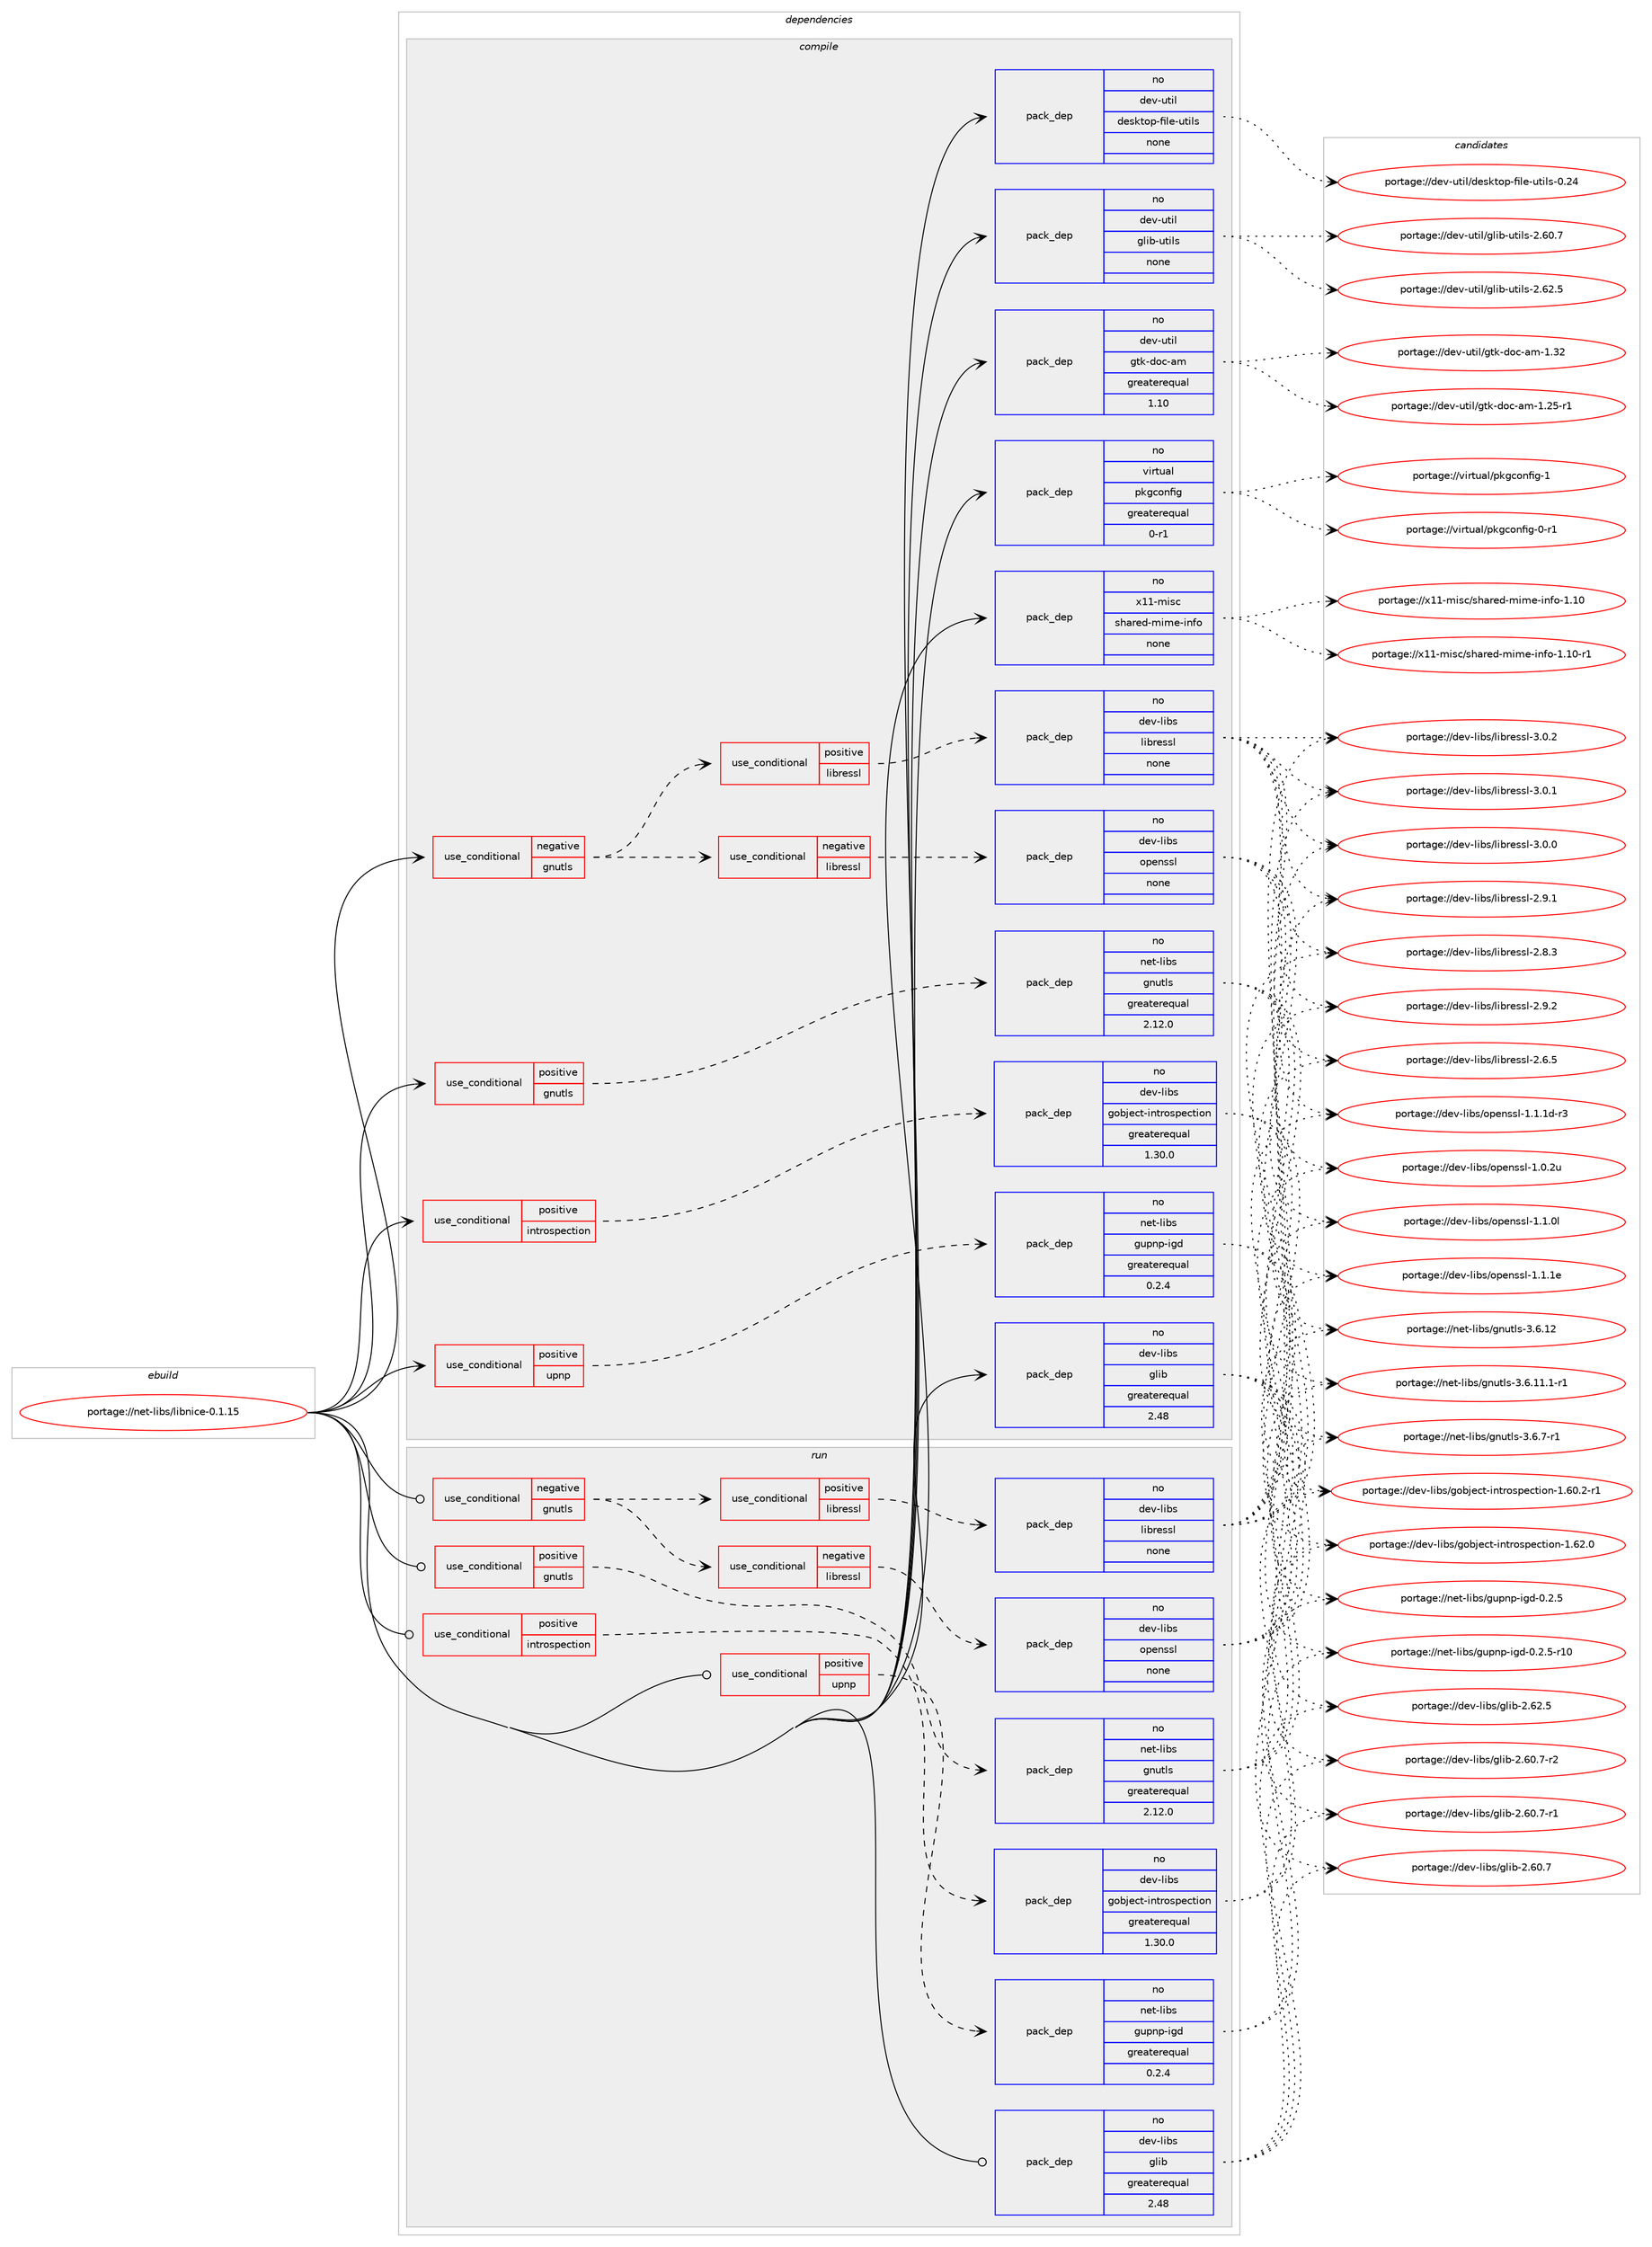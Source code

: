 digraph prolog {

# *************
# Graph options
# *************

newrank=true;
concentrate=true;
compound=true;
graph [rankdir=LR,fontname=Helvetica,fontsize=10,ranksep=1.5];#, ranksep=2.5, nodesep=0.2];
edge  [arrowhead=vee];
node  [fontname=Helvetica,fontsize=10];

# **********
# The ebuild
# **********

subgraph cluster_leftcol {
color=gray;
rank=same;
label=<<i>ebuild</i>>;
id [label="portage://net-libs/libnice-0.1.15", color=red, width=4, href="../net-libs/libnice-0.1.15.svg"];
}

# ****************
# The dependencies
# ****************

subgraph cluster_midcol {
color=gray;
label=<<i>dependencies</i>>;
subgraph cluster_compile {
fillcolor="#eeeeee";
style=filled;
label=<<i>compile</i>>;
subgraph cond3911 {
dependency23321 [label=<<TABLE BORDER="0" CELLBORDER="1" CELLSPACING="0" CELLPADDING="4"><TR><TD ROWSPAN="3" CELLPADDING="10">use_conditional</TD></TR><TR><TD>negative</TD></TR><TR><TD>gnutls</TD></TR></TABLE>>, shape=none, color=red];
subgraph cond3912 {
dependency23322 [label=<<TABLE BORDER="0" CELLBORDER="1" CELLSPACING="0" CELLPADDING="4"><TR><TD ROWSPAN="3" CELLPADDING="10">use_conditional</TD></TR><TR><TD>positive</TD></TR><TR><TD>libressl</TD></TR></TABLE>>, shape=none, color=red];
subgraph pack19029 {
dependency23323 [label=<<TABLE BORDER="0" CELLBORDER="1" CELLSPACING="0" CELLPADDING="4" WIDTH="220"><TR><TD ROWSPAN="6" CELLPADDING="30">pack_dep</TD></TR><TR><TD WIDTH="110">no</TD></TR><TR><TD>dev-libs</TD></TR><TR><TD>libressl</TD></TR><TR><TD>none</TD></TR><TR><TD></TD></TR></TABLE>>, shape=none, color=blue];
}
dependency23322:e -> dependency23323:w [weight=20,style="dashed",arrowhead="vee"];
}
dependency23321:e -> dependency23322:w [weight=20,style="dashed",arrowhead="vee"];
subgraph cond3913 {
dependency23324 [label=<<TABLE BORDER="0" CELLBORDER="1" CELLSPACING="0" CELLPADDING="4"><TR><TD ROWSPAN="3" CELLPADDING="10">use_conditional</TD></TR><TR><TD>negative</TD></TR><TR><TD>libressl</TD></TR></TABLE>>, shape=none, color=red];
subgraph pack19030 {
dependency23325 [label=<<TABLE BORDER="0" CELLBORDER="1" CELLSPACING="0" CELLPADDING="4" WIDTH="220"><TR><TD ROWSPAN="6" CELLPADDING="30">pack_dep</TD></TR><TR><TD WIDTH="110">no</TD></TR><TR><TD>dev-libs</TD></TR><TR><TD>openssl</TD></TR><TR><TD>none</TD></TR><TR><TD></TD></TR></TABLE>>, shape=none, color=blue];
}
dependency23324:e -> dependency23325:w [weight=20,style="dashed",arrowhead="vee"];
}
dependency23321:e -> dependency23324:w [weight=20,style="dashed",arrowhead="vee"];
}
id:e -> dependency23321:w [weight=20,style="solid",arrowhead="vee"];
subgraph cond3914 {
dependency23326 [label=<<TABLE BORDER="0" CELLBORDER="1" CELLSPACING="0" CELLPADDING="4"><TR><TD ROWSPAN="3" CELLPADDING="10">use_conditional</TD></TR><TR><TD>positive</TD></TR><TR><TD>gnutls</TD></TR></TABLE>>, shape=none, color=red];
subgraph pack19031 {
dependency23327 [label=<<TABLE BORDER="0" CELLBORDER="1" CELLSPACING="0" CELLPADDING="4" WIDTH="220"><TR><TD ROWSPAN="6" CELLPADDING="30">pack_dep</TD></TR><TR><TD WIDTH="110">no</TD></TR><TR><TD>net-libs</TD></TR><TR><TD>gnutls</TD></TR><TR><TD>greaterequal</TD></TR><TR><TD>2.12.0</TD></TR></TABLE>>, shape=none, color=blue];
}
dependency23326:e -> dependency23327:w [weight=20,style="dashed",arrowhead="vee"];
}
id:e -> dependency23326:w [weight=20,style="solid",arrowhead="vee"];
subgraph cond3915 {
dependency23328 [label=<<TABLE BORDER="0" CELLBORDER="1" CELLSPACING="0" CELLPADDING="4"><TR><TD ROWSPAN="3" CELLPADDING="10">use_conditional</TD></TR><TR><TD>positive</TD></TR><TR><TD>introspection</TD></TR></TABLE>>, shape=none, color=red];
subgraph pack19032 {
dependency23329 [label=<<TABLE BORDER="0" CELLBORDER="1" CELLSPACING="0" CELLPADDING="4" WIDTH="220"><TR><TD ROWSPAN="6" CELLPADDING="30">pack_dep</TD></TR><TR><TD WIDTH="110">no</TD></TR><TR><TD>dev-libs</TD></TR><TR><TD>gobject-introspection</TD></TR><TR><TD>greaterequal</TD></TR><TR><TD>1.30.0</TD></TR></TABLE>>, shape=none, color=blue];
}
dependency23328:e -> dependency23329:w [weight=20,style="dashed",arrowhead="vee"];
}
id:e -> dependency23328:w [weight=20,style="solid",arrowhead="vee"];
subgraph cond3916 {
dependency23330 [label=<<TABLE BORDER="0" CELLBORDER="1" CELLSPACING="0" CELLPADDING="4"><TR><TD ROWSPAN="3" CELLPADDING="10">use_conditional</TD></TR><TR><TD>positive</TD></TR><TR><TD>upnp</TD></TR></TABLE>>, shape=none, color=red];
subgraph pack19033 {
dependency23331 [label=<<TABLE BORDER="0" CELLBORDER="1" CELLSPACING="0" CELLPADDING="4" WIDTH="220"><TR><TD ROWSPAN="6" CELLPADDING="30">pack_dep</TD></TR><TR><TD WIDTH="110">no</TD></TR><TR><TD>net-libs</TD></TR><TR><TD>gupnp-igd</TD></TR><TR><TD>greaterequal</TD></TR><TR><TD>0.2.4</TD></TR></TABLE>>, shape=none, color=blue];
}
dependency23330:e -> dependency23331:w [weight=20,style="dashed",arrowhead="vee"];
}
id:e -> dependency23330:w [weight=20,style="solid",arrowhead="vee"];
subgraph pack19034 {
dependency23332 [label=<<TABLE BORDER="0" CELLBORDER="1" CELLSPACING="0" CELLPADDING="4" WIDTH="220"><TR><TD ROWSPAN="6" CELLPADDING="30">pack_dep</TD></TR><TR><TD WIDTH="110">no</TD></TR><TR><TD>dev-libs</TD></TR><TR><TD>glib</TD></TR><TR><TD>greaterequal</TD></TR><TR><TD>2.48</TD></TR></TABLE>>, shape=none, color=blue];
}
id:e -> dependency23332:w [weight=20,style="solid",arrowhead="vee"];
subgraph pack19035 {
dependency23333 [label=<<TABLE BORDER="0" CELLBORDER="1" CELLSPACING="0" CELLPADDING="4" WIDTH="220"><TR><TD ROWSPAN="6" CELLPADDING="30">pack_dep</TD></TR><TR><TD WIDTH="110">no</TD></TR><TR><TD>dev-util</TD></TR><TR><TD>desktop-file-utils</TD></TR><TR><TD>none</TD></TR><TR><TD></TD></TR></TABLE>>, shape=none, color=blue];
}
id:e -> dependency23333:w [weight=20,style="solid",arrowhead="vee"];
subgraph pack19036 {
dependency23334 [label=<<TABLE BORDER="0" CELLBORDER="1" CELLSPACING="0" CELLPADDING="4" WIDTH="220"><TR><TD ROWSPAN="6" CELLPADDING="30">pack_dep</TD></TR><TR><TD WIDTH="110">no</TD></TR><TR><TD>dev-util</TD></TR><TR><TD>glib-utils</TD></TR><TR><TD>none</TD></TR><TR><TD></TD></TR></TABLE>>, shape=none, color=blue];
}
id:e -> dependency23334:w [weight=20,style="solid",arrowhead="vee"];
subgraph pack19037 {
dependency23335 [label=<<TABLE BORDER="0" CELLBORDER="1" CELLSPACING="0" CELLPADDING="4" WIDTH="220"><TR><TD ROWSPAN="6" CELLPADDING="30">pack_dep</TD></TR><TR><TD WIDTH="110">no</TD></TR><TR><TD>dev-util</TD></TR><TR><TD>gtk-doc-am</TD></TR><TR><TD>greaterequal</TD></TR><TR><TD>1.10</TD></TR></TABLE>>, shape=none, color=blue];
}
id:e -> dependency23335:w [weight=20,style="solid",arrowhead="vee"];
subgraph pack19038 {
dependency23336 [label=<<TABLE BORDER="0" CELLBORDER="1" CELLSPACING="0" CELLPADDING="4" WIDTH="220"><TR><TD ROWSPAN="6" CELLPADDING="30">pack_dep</TD></TR><TR><TD WIDTH="110">no</TD></TR><TR><TD>virtual</TD></TR><TR><TD>pkgconfig</TD></TR><TR><TD>greaterequal</TD></TR><TR><TD>0-r1</TD></TR></TABLE>>, shape=none, color=blue];
}
id:e -> dependency23336:w [weight=20,style="solid",arrowhead="vee"];
subgraph pack19039 {
dependency23337 [label=<<TABLE BORDER="0" CELLBORDER="1" CELLSPACING="0" CELLPADDING="4" WIDTH="220"><TR><TD ROWSPAN="6" CELLPADDING="30">pack_dep</TD></TR><TR><TD WIDTH="110">no</TD></TR><TR><TD>x11-misc</TD></TR><TR><TD>shared-mime-info</TD></TR><TR><TD>none</TD></TR><TR><TD></TD></TR></TABLE>>, shape=none, color=blue];
}
id:e -> dependency23337:w [weight=20,style="solid",arrowhead="vee"];
}
subgraph cluster_compileandrun {
fillcolor="#eeeeee";
style=filled;
label=<<i>compile and run</i>>;
}
subgraph cluster_run {
fillcolor="#eeeeee";
style=filled;
label=<<i>run</i>>;
subgraph cond3917 {
dependency23338 [label=<<TABLE BORDER="0" CELLBORDER="1" CELLSPACING="0" CELLPADDING="4"><TR><TD ROWSPAN="3" CELLPADDING="10">use_conditional</TD></TR><TR><TD>negative</TD></TR><TR><TD>gnutls</TD></TR></TABLE>>, shape=none, color=red];
subgraph cond3918 {
dependency23339 [label=<<TABLE BORDER="0" CELLBORDER="1" CELLSPACING="0" CELLPADDING="4"><TR><TD ROWSPAN="3" CELLPADDING="10">use_conditional</TD></TR><TR><TD>positive</TD></TR><TR><TD>libressl</TD></TR></TABLE>>, shape=none, color=red];
subgraph pack19040 {
dependency23340 [label=<<TABLE BORDER="0" CELLBORDER="1" CELLSPACING="0" CELLPADDING="4" WIDTH="220"><TR><TD ROWSPAN="6" CELLPADDING="30">pack_dep</TD></TR><TR><TD WIDTH="110">no</TD></TR><TR><TD>dev-libs</TD></TR><TR><TD>libressl</TD></TR><TR><TD>none</TD></TR><TR><TD></TD></TR></TABLE>>, shape=none, color=blue];
}
dependency23339:e -> dependency23340:w [weight=20,style="dashed",arrowhead="vee"];
}
dependency23338:e -> dependency23339:w [weight=20,style="dashed",arrowhead="vee"];
subgraph cond3919 {
dependency23341 [label=<<TABLE BORDER="0" CELLBORDER="1" CELLSPACING="0" CELLPADDING="4"><TR><TD ROWSPAN="3" CELLPADDING="10">use_conditional</TD></TR><TR><TD>negative</TD></TR><TR><TD>libressl</TD></TR></TABLE>>, shape=none, color=red];
subgraph pack19041 {
dependency23342 [label=<<TABLE BORDER="0" CELLBORDER="1" CELLSPACING="0" CELLPADDING="4" WIDTH="220"><TR><TD ROWSPAN="6" CELLPADDING="30">pack_dep</TD></TR><TR><TD WIDTH="110">no</TD></TR><TR><TD>dev-libs</TD></TR><TR><TD>openssl</TD></TR><TR><TD>none</TD></TR><TR><TD></TD></TR></TABLE>>, shape=none, color=blue];
}
dependency23341:e -> dependency23342:w [weight=20,style="dashed",arrowhead="vee"];
}
dependency23338:e -> dependency23341:w [weight=20,style="dashed",arrowhead="vee"];
}
id:e -> dependency23338:w [weight=20,style="solid",arrowhead="odot"];
subgraph cond3920 {
dependency23343 [label=<<TABLE BORDER="0" CELLBORDER="1" CELLSPACING="0" CELLPADDING="4"><TR><TD ROWSPAN="3" CELLPADDING="10">use_conditional</TD></TR><TR><TD>positive</TD></TR><TR><TD>gnutls</TD></TR></TABLE>>, shape=none, color=red];
subgraph pack19042 {
dependency23344 [label=<<TABLE BORDER="0" CELLBORDER="1" CELLSPACING="0" CELLPADDING="4" WIDTH="220"><TR><TD ROWSPAN="6" CELLPADDING="30">pack_dep</TD></TR><TR><TD WIDTH="110">no</TD></TR><TR><TD>net-libs</TD></TR><TR><TD>gnutls</TD></TR><TR><TD>greaterequal</TD></TR><TR><TD>2.12.0</TD></TR></TABLE>>, shape=none, color=blue];
}
dependency23343:e -> dependency23344:w [weight=20,style="dashed",arrowhead="vee"];
}
id:e -> dependency23343:w [weight=20,style="solid",arrowhead="odot"];
subgraph cond3921 {
dependency23345 [label=<<TABLE BORDER="0" CELLBORDER="1" CELLSPACING="0" CELLPADDING="4"><TR><TD ROWSPAN="3" CELLPADDING="10">use_conditional</TD></TR><TR><TD>positive</TD></TR><TR><TD>introspection</TD></TR></TABLE>>, shape=none, color=red];
subgraph pack19043 {
dependency23346 [label=<<TABLE BORDER="0" CELLBORDER="1" CELLSPACING="0" CELLPADDING="4" WIDTH="220"><TR><TD ROWSPAN="6" CELLPADDING="30">pack_dep</TD></TR><TR><TD WIDTH="110">no</TD></TR><TR><TD>dev-libs</TD></TR><TR><TD>gobject-introspection</TD></TR><TR><TD>greaterequal</TD></TR><TR><TD>1.30.0</TD></TR></TABLE>>, shape=none, color=blue];
}
dependency23345:e -> dependency23346:w [weight=20,style="dashed",arrowhead="vee"];
}
id:e -> dependency23345:w [weight=20,style="solid",arrowhead="odot"];
subgraph cond3922 {
dependency23347 [label=<<TABLE BORDER="0" CELLBORDER="1" CELLSPACING="0" CELLPADDING="4"><TR><TD ROWSPAN="3" CELLPADDING="10">use_conditional</TD></TR><TR><TD>positive</TD></TR><TR><TD>upnp</TD></TR></TABLE>>, shape=none, color=red];
subgraph pack19044 {
dependency23348 [label=<<TABLE BORDER="0" CELLBORDER="1" CELLSPACING="0" CELLPADDING="4" WIDTH="220"><TR><TD ROWSPAN="6" CELLPADDING="30">pack_dep</TD></TR><TR><TD WIDTH="110">no</TD></TR><TR><TD>net-libs</TD></TR><TR><TD>gupnp-igd</TD></TR><TR><TD>greaterequal</TD></TR><TR><TD>0.2.4</TD></TR></TABLE>>, shape=none, color=blue];
}
dependency23347:e -> dependency23348:w [weight=20,style="dashed",arrowhead="vee"];
}
id:e -> dependency23347:w [weight=20,style="solid",arrowhead="odot"];
subgraph pack19045 {
dependency23349 [label=<<TABLE BORDER="0" CELLBORDER="1" CELLSPACING="0" CELLPADDING="4" WIDTH="220"><TR><TD ROWSPAN="6" CELLPADDING="30">pack_dep</TD></TR><TR><TD WIDTH="110">no</TD></TR><TR><TD>dev-libs</TD></TR><TR><TD>glib</TD></TR><TR><TD>greaterequal</TD></TR><TR><TD>2.48</TD></TR></TABLE>>, shape=none, color=blue];
}
id:e -> dependency23349:w [weight=20,style="solid",arrowhead="odot"];
}
}

# **************
# The candidates
# **************

subgraph cluster_choices {
rank=same;
color=gray;
label=<<i>candidates</i>>;

subgraph choice19029 {
color=black;
nodesep=1;
choice10010111845108105981154710810598114101115115108455146484650 [label="portage://dev-libs/libressl-3.0.2", color=red, width=4,href="../dev-libs/libressl-3.0.2.svg"];
choice10010111845108105981154710810598114101115115108455146484649 [label="portage://dev-libs/libressl-3.0.1", color=red, width=4,href="../dev-libs/libressl-3.0.1.svg"];
choice10010111845108105981154710810598114101115115108455146484648 [label="portage://dev-libs/libressl-3.0.0", color=red, width=4,href="../dev-libs/libressl-3.0.0.svg"];
choice10010111845108105981154710810598114101115115108455046574650 [label="portage://dev-libs/libressl-2.9.2", color=red, width=4,href="../dev-libs/libressl-2.9.2.svg"];
choice10010111845108105981154710810598114101115115108455046574649 [label="portage://dev-libs/libressl-2.9.1", color=red, width=4,href="../dev-libs/libressl-2.9.1.svg"];
choice10010111845108105981154710810598114101115115108455046564651 [label="portage://dev-libs/libressl-2.8.3", color=red, width=4,href="../dev-libs/libressl-2.8.3.svg"];
choice10010111845108105981154710810598114101115115108455046544653 [label="portage://dev-libs/libressl-2.6.5", color=red, width=4,href="../dev-libs/libressl-2.6.5.svg"];
dependency23323:e -> choice10010111845108105981154710810598114101115115108455146484650:w [style=dotted,weight="100"];
dependency23323:e -> choice10010111845108105981154710810598114101115115108455146484649:w [style=dotted,weight="100"];
dependency23323:e -> choice10010111845108105981154710810598114101115115108455146484648:w [style=dotted,weight="100"];
dependency23323:e -> choice10010111845108105981154710810598114101115115108455046574650:w [style=dotted,weight="100"];
dependency23323:e -> choice10010111845108105981154710810598114101115115108455046574649:w [style=dotted,weight="100"];
dependency23323:e -> choice10010111845108105981154710810598114101115115108455046564651:w [style=dotted,weight="100"];
dependency23323:e -> choice10010111845108105981154710810598114101115115108455046544653:w [style=dotted,weight="100"];
}
subgraph choice19030 {
color=black;
nodesep=1;
choice100101118451081059811547111112101110115115108454946494649101 [label="portage://dev-libs/openssl-1.1.1e", color=red, width=4,href="../dev-libs/openssl-1.1.1e.svg"];
choice1001011184510810598115471111121011101151151084549464946491004511451 [label="portage://dev-libs/openssl-1.1.1d-r3", color=red, width=4,href="../dev-libs/openssl-1.1.1d-r3.svg"];
choice100101118451081059811547111112101110115115108454946494648108 [label="portage://dev-libs/openssl-1.1.0l", color=red, width=4,href="../dev-libs/openssl-1.1.0l.svg"];
choice100101118451081059811547111112101110115115108454946484650117 [label="portage://dev-libs/openssl-1.0.2u", color=red, width=4,href="../dev-libs/openssl-1.0.2u.svg"];
dependency23325:e -> choice100101118451081059811547111112101110115115108454946494649101:w [style=dotted,weight="100"];
dependency23325:e -> choice1001011184510810598115471111121011101151151084549464946491004511451:w [style=dotted,weight="100"];
dependency23325:e -> choice100101118451081059811547111112101110115115108454946494648108:w [style=dotted,weight="100"];
dependency23325:e -> choice100101118451081059811547111112101110115115108454946484650117:w [style=dotted,weight="100"];
}
subgraph choice19031 {
color=black;
nodesep=1;
choice1101011164510810598115471031101171161081154551465446554511449 [label="portage://net-libs/gnutls-3.6.7-r1", color=red, width=4,href="../net-libs/gnutls-3.6.7-r1.svg"];
choice11010111645108105981154710311011711610811545514654464950 [label="portage://net-libs/gnutls-3.6.12", color=red, width=4,href="../net-libs/gnutls-3.6.12.svg"];
choice1101011164510810598115471031101171161081154551465446494946494511449 [label="portage://net-libs/gnutls-3.6.11.1-r1", color=red, width=4,href="../net-libs/gnutls-3.6.11.1-r1.svg"];
dependency23327:e -> choice1101011164510810598115471031101171161081154551465446554511449:w [style=dotted,weight="100"];
dependency23327:e -> choice11010111645108105981154710311011711610811545514654464950:w [style=dotted,weight="100"];
dependency23327:e -> choice1101011164510810598115471031101171161081154551465446494946494511449:w [style=dotted,weight="100"];
}
subgraph choice19032 {
color=black;
nodesep=1;
choice1001011184510810598115471031119810610199116451051101161141111151121019911610511111045494654504648 [label="portage://dev-libs/gobject-introspection-1.62.0", color=red, width=4,href="../dev-libs/gobject-introspection-1.62.0.svg"];
choice10010111845108105981154710311198106101991164510511011611411111511210199116105111110454946544846504511449 [label="portage://dev-libs/gobject-introspection-1.60.2-r1", color=red, width=4,href="../dev-libs/gobject-introspection-1.60.2-r1.svg"];
dependency23329:e -> choice1001011184510810598115471031119810610199116451051101161141111151121019911610511111045494654504648:w [style=dotted,weight="100"];
dependency23329:e -> choice10010111845108105981154710311198106101991164510511011611411111511210199116105111110454946544846504511449:w [style=dotted,weight="100"];
}
subgraph choice19033 {
color=black;
nodesep=1;
choice11010111645108105981154710311711211011245105103100454846504653451144948 [label="portage://net-libs/gupnp-igd-0.2.5-r10", color=red, width=4,href="../net-libs/gupnp-igd-0.2.5-r10.svg"];
choice11010111645108105981154710311711211011245105103100454846504653 [label="portage://net-libs/gupnp-igd-0.2.5", color=red, width=4,href="../net-libs/gupnp-igd-0.2.5.svg"];
dependency23331:e -> choice11010111645108105981154710311711211011245105103100454846504653451144948:w [style=dotted,weight="100"];
dependency23331:e -> choice11010111645108105981154710311711211011245105103100454846504653:w [style=dotted,weight="100"];
}
subgraph choice19034 {
color=black;
nodesep=1;
choice1001011184510810598115471031081059845504654504653 [label="portage://dev-libs/glib-2.62.5", color=red, width=4,href="../dev-libs/glib-2.62.5.svg"];
choice10010111845108105981154710310810598455046544846554511450 [label="portage://dev-libs/glib-2.60.7-r2", color=red, width=4,href="../dev-libs/glib-2.60.7-r2.svg"];
choice10010111845108105981154710310810598455046544846554511449 [label="portage://dev-libs/glib-2.60.7-r1", color=red, width=4,href="../dev-libs/glib-2.60.7-r1.svg"];
choice1001011184510810598115471031081059845504654484655 [label="portage://dev-libs/glib-2.60.7", color=red, width=4,href="../dev-libs/glib-2.60.7.svg"];
dependency23332:e -> choice1001011184510810598115471031081059845504654504653:w [style=dotted,weight="100"];
dependency23332:e -> choice10010111845108105981154710310810598455046544846554511450:w [style=dotted,weight="100"];
dependency23332:e -> choice10010111845108105981154710310810598455046544846554511449:w [style=dotted,weight="100"];
dependency23332:e -> choice1001011184510810598115471031081059845504654484655:w [style=dotted,weight="100"];
}
subgraph choice19035 {
color=black;
nodesep=1;
choice100101118451171161051084710010111510711611111245102105108101451171161051081154548465052 [label="portage://dev-util/desktop-file-utils-0.24", color=red, width=4,href="../dev-util/desktop-file-utils-0.24.svg"];
dependency23333:e -> choice100101118451171161051084710010111510711611111245102105108101451171161051081154548465052:w [style=dotted,weight="100"];
}
subgraph choice19036 {
color=black;
nodesep=1;
choice1001011184511711610510847103108105984511711610510811545504654504653 [label="portage://dev-util/glib-utils-2.62.5", color=red, width=4,href="../dev-util/glib-utils-2.62.5.svg"];
choice1001011184511711610510847103108105984511711610510811545504654484655 [label="portage://dev-util/glib-utils-2.60.7", color=red, width=4,href="../dev-util/glib-utils-2.60.7.svg"];
dependency23334:e -> choice1001011184511711610510847103108105984511711610510811545504654504653:w [style=dotted,weight="100"];
dependency23334:e -> choice1001011184511711610510847103108105984511711610510811545504654484655:w [style=dotted,weight="100"];
}
subgraph choice19037 {
color=black;
nodesep=1;
choice1001011184511711610510847103116107451001119945971094549465150 [label="portage://dev-util/gtk-doc-am-1.32", color=red, width=4,href="../dev-util/gtk-doc-am-1.32.svg"];
choice10010111845117116105108471031161074510011199459710945494650534511449 [label="portage://dev-util/gtk-doc-am-1.25-r1", color=red, width=4,href="../dev-util/gtk-doc-am-1.25-r1.svg"];
dependency23335:e -> choice1001011184511711610510847103116107451001119945971094549465150:w [style=dotted,weight="100"];
dependency23335:e -> choice10010111845117116105108471031161074510011199459710945494650534511449:w [style=dotted,weight="100"];
}
subgraph choice19038 {
color=black;
nodesep=1;
choice1181051141161179710847112107103991111101021051034549 [label="portage://virtual/pkgconfig-1", color=red, width=4,href="../virtual/pkgconfig-1.svg"];
choice11810511411611797108471121071039911111010210510345484511449 [label="portage://virtual/pkgconfig-0-r1", color=red, width=4,href="../virtual/pkgconfig-0-r1.svg"];
dependency23336:e -> choice1181051141161179710847112107103991111101021051034549:w [style=dotted,weight="100"];
dependency23336:e -> choice11810511411611797108471121071039911111010210510345484511449:w [style=dotted,weight="100"];
}
subgraph choice19039 {
color=black;
nodesep=1;
choice120494945109105115994711510497114101100451091051091014510511010211145494649484511449 [label="portage://x11-misc/shared-mime-info-1.10-r1", color=red, width=4,href="../x11-misc/shared-mime-info-1.10-r1.svg"];
choice12049494510910511599471151049711410110045109105109101451051101021114549464948 [label="portage://x11-misc/shared-mime-info-1.10", color=red, width=4,href="../x11-misc/shared-mime-info-1.10.svg"];
dependency23337:e -> choice120494945109105115994711510497114101100451091051091014510511010211145494649484511449:w [style=dotted,weight="100"];
dependency23337:e -> choice12049494510910511599471151049711410110045109105109101451051101021114549464948:w [style=dotted,weight="100"];
}
subgraph choice19040 {
color=black;
nodesep=1;
choice10010111845108105981154710810598114101115115108455146484650 [label="portage://dev-libs/libressl-3.0.2", color=red, width=4,href="../dev-libs/libressl-3.0.2.svg"];
choice10010111845108105981154710810598114101115115108455146484649 [label="portage://dev-libs/libressl-3.0.1", color=red, width=4,href="../dev-libs/libressl-3.0.1.svg"];
choice10010111845108105981154710810598114101115115108455146484648 [label="portage://dev-libs/libressl-3.0.0", color=red, width=4,href="../dev-libs/libressl-3.0.0.svg"];
choice10010111845108105981154710810598114101115115108455046574650 [label="portage://dev-libs/libressl-2.9.2", color=red, width=4,href="../dev-libs/libressl-2.9.2.svg"];
choice10010111845108105981154710810598114101115115108455046574649 [label="portage://dev-libs/libressl-2.9.1", color=red, width=4,href="../dev-libs/libressl-2.9.1.svg"];
choice10010111845108105981154710810598114101115115108455046564651 [label="portage://dev-libs/libressl-2.8.3", color=red, width=4,href="../dev-libs/libressl-2.8.3.svg"];
choice10010111845108105981154710810598114101115115108455046544653 [label="portage://dev-libs/libressl-2.6.5", color=red, width=4,href="../dev-libs/libressl-2.6.5.svg"];
dependency23340:e -> choice10010111845108105981154710810598114101115115108455146484650:w [style=dotted,weight="100"];
dependency23340:e -> choice10010111845108105981154710810598114101115115108455146484649:w [style=dotted,weight="100"];
dependency23340:e -> choice10010111845108105981154710810598114101115115108455146484648:w [style=dotted,weight="100"];
dependency23340:e -> choice10010111845108105981154710810598114101115115108455046574650:w [style=dotted,weight="100"];
dependency23340:e -> choice10010111845108105981154710810598114101115115108455046574649:w [style=dotted,weight="100"];
dependency23340:e -> choice10010111845108105981154710810598114101115115108455046564651:w [style=dotted,weight="100"];
dependency23340:e -> choice10010111845108105981154710810598114101115115108455046544653:w [style=dotted,weight="100"];
}
subgraph choice19041 {
color=black;
nodesep=1;
choice100101118451081059811547111112101110115115108454946494649101 [label="portage://dev-libs/openssl-1.1.1e", color=red, width=4,href="../dev-libs/openssl-1.1.1e.svg"];
choice1001011184510810598115471111121011101151151084549464946491004511451 [label="portage://dev-libs/openssl-1.1.1d-r3", color=red, width=4,href="../dev-libs/openssl-1.1.1d-r3.svg"];
choice100101118451081059811547111112101110115115108454946494648108 [label="portage://dev-libs/openssl-1.1.0l", color=red, width=4,href="../dev-libs/openssl-1.1.0l.svg"];
choice100101118451081059811547111112101110115115108454946484650117 [label="portage://dev-libs/openssl-1.0.2u", color=red, width=4,href="../dev-libs/openssl-1.0.2u.svg"];
dependency23342:e -> choice100101118451081059811547111112101110115115108454946494649101:w [style=dotted,weight="100"];
dependency23342:e -> choice1001011184510810598115471111121011101151151084549464946491004511451:w [style=dotted,weight="100"];
dependency23342:e -> choice100101118451081059811547111112101110115115108454946494648108:w [style=dotted,weight="100"];
dependency23342:e -> choice100101118451081059811547111112101110115115108454946484650117:w [style=dotted,weight="100"];
}
subgraph choice19042 {
color=black;
nodesep=1;
choice1101011164510810598115471031101171161081154551465446554511449 [label="portage://net-libs/gnutls-3.6.7-r1", color=red, width=4,href="../net-libs/gnutls-3.6.7-r1.svg"];
choice11010111645108105981154710311011711610811545514654464950 [label="portage://net-libs/gnutls-3.6.12", color=red, width=4,href="../net-libs/gnutls-3.6.12.svg"];
choice1101011164510810598115471031101171161081154551465446494946494511449 [label="portage://net-libs/gnutls-3.6.11.1-r1", color=red, width=4,href="../net-libs/gnutls-3.6.11.1-r1.svg"];
dependency23344:e -> choice1101011164510810598115471031101171161081154551465446554511449:w [style=dotted,weight="100"];
dependency23344:e -> choice11010111645108105981154710311011711610811545514654464950:w [style=dotted,weight="100"];
dependency23344:e -> choice1101011164510810598115471031101171161081154551465446494946494511449:w [style=dotted,weight="100"];
}
subgraph choice19043 {
color=black;
nodesep=1;
choice1001011184510810598115471031119810610199116451051101161141111151121019911610511111045494654504648 [label="portage://dev-libs/gobject-introspection-1.62.0", color=red, width=4,href="../dev-libs/gobject-introspection-1.62.0.svg"];
choice10010111845108105981154710311198106101991164510511011611411111511210199116105111110454946544846504511449 [label="portage://dev-libs/gobject-introspection-1.60.2-r1", color=red, width=4,href="../dev-libs/gobject-introspection-1.60.2-r1.svg"];
dependency23346:e -> choice1001011184510810598115471031119810610199116451051101161141111151121019911610511111045494654504648:w [style=dotted,weight="100"];
dependency23346:e -> choice10010111845108105981154710311198106101991164510511011611411111511210199116105111110454946544846504511449:w [style=dotted,weight="100"];
}
subgraph choice19044 {
color=black;
nodesep=1;
choice11010111645108105981154710311711211011245105103100454846504653451144948 [label="portage://net-libs/gupnp-igd-0.2.5-r10", color=red, width=4,href="../net-libs/gupnp-igd-0.2.5-r10.svg"];
choice11010111645108105981154710311711211011245105103100454846504653 [label="portage://net-libs/gupnp-igd-0.2.5", color=red, width=4,href="../net-libs/gupnp-igd-0.2.5.svg"];
dependency23348:e -> choice11010111645108105981154710311711211011245105103100454846504653451144948:w [style=dotted,weight="100"];
dependency23348:e -> choice11010111645108105981154710311711211011245105103100454846504653:w [style=dotted,weight="100"];
}
subgraph choice19045 {
color=black;
nodesep=1;
choice1001011184510810598115471031081059845504654504653 [label="portage://dev-libs/glib-2.62.5", color=red, width=4,href="../dev-libs/glib-2.62.5.svg"];
choice10010111845108105981154710310810598455046544846554511450 [label="portage://dev-libs/glib-2.60.7-r2", color=red, width=4,href="../dev-libs/glib-2.60.7-r2.svg"];
choice10010111845108105981154710310810598455046544846554511449 [label="portage://dev-libs/glib-2.60.7-r1", color=red, width=4,href="../dev-libs/glib-2.60.7-r1.svg"];
choice1001011184510810598115471031081059845504654484655 [label="portage://dev-libs/glib-2.60.7", color=red, width=4,href="../dev-libs/glib-2.60.7.svg"];
dependency23349:e -> choice1001011184510810598115471031081059845504654504653:w [style=dotted,weight="100"];
dependency23349:e -> choice10010111845108105981154710310810598455046544846554511450:w [style=dotted,weight="100"];
dependency23349:e -> choice10010111845108105981154710310810598455046544846554511449:w [style=dotted,weight="100"];
dependency23349:e -> choice1001011184510810598115471031081059845504654484655:w [style=dotted,weight="100"];
}
}

}

